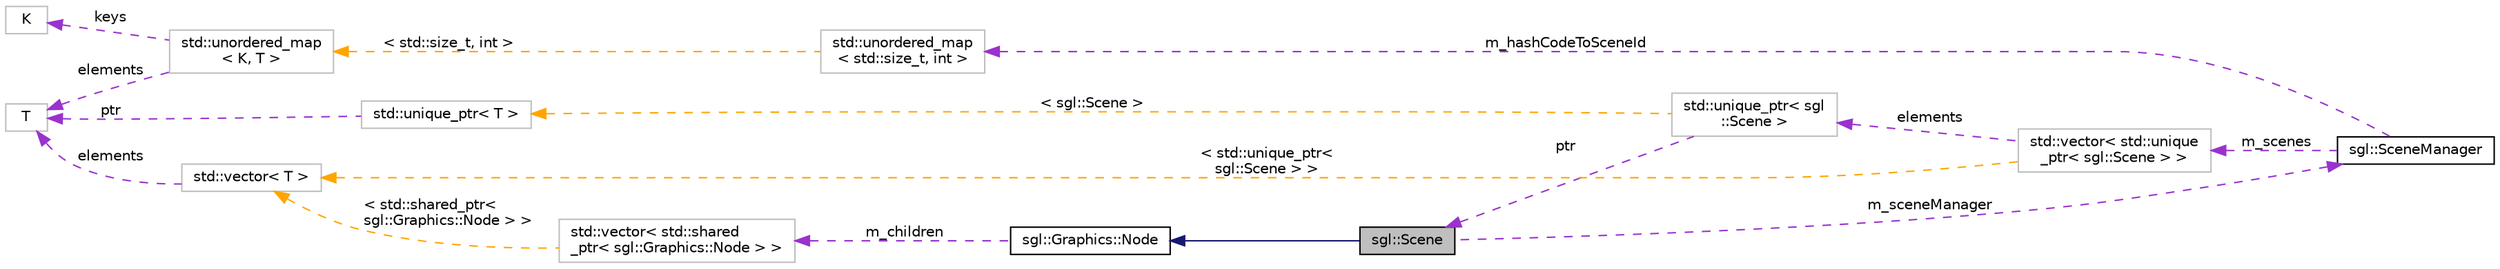 digraph "sgl::Scene"
{
 // INTERACTIVE_SVG=YES
  edge [fontname="Helvetica",fontsize="10",labelfontname="Helvetica",labelfontsize="10"];
  node [fontname="Helvetica",fontsize="10",shape=record];
  rankdir="LR";
  Node1 [label="sgl::Scene",height=0.2,width=0.4,color="black", fillcolor="grey75", style="filled", fontcolor="black"];
  Node2 -> Node1 [dir="back",color="midnightblue",fontsize="10",style="solid",fontname="Helvetica"];
  Node2 [label="sgl::Graphics::Node",height=0.2,width=0.4,color="black", fillcolor="white", style="filled",URL="$dc/dee/classsgl_1_1Graphics_1_1Node.html",tooltip="Abstract base class for a scene graph node. "];
  Node3 -> Node2 [dir="back",color="darkorchid3",fontsize="10",style="dashed",label=" m_children" ,fontname="Helvetica"];
  Node3 [label="std::vector\< std::shared\l_ptr\< sgl::Graphics::Node \> \>",height=0.2,width=0.4,color="grey75", fillcolor="white", style="filled"];
  Node4 -> Node3 [dir="back",color="orange",fontsize="10",style="dashed",label=" \< std::shared_ptr\<\l sgl::Graphics::Node \> \>" ,fontname="Helvetica"];
  Node4 [label="std::vector\< T \>",height=0.2,width=0.4,color="grey75", fillcolor="white", style="filled",tooltip="STL class. "];
  Node5 -> Node4 [dir="back",color="darkorchid3",fontsize="10",style="dashed",label=" elements" ,fontname="Helvetica"];
  Node5 [label="T",height=0.2,width=0.4,color="grey75", fillcolor="white", style="filled"];
  Node6 -> Node1 [dir="back",color="darkorchid3",fontsize="10",style="dashed",label=" m_sceneManager" ,fontname="Helvetica"];
  Node6 [label="sgl::SceneManager",height=0.2,width=0.4,color="black", fillcolor="white", style="filled",URL="$de/dd2/classsgl_1_1SceneManager.html",tooltip="Scene manager, in charge of creating, handling and destroying scenes. "];
  Node7 -> Node6 [dir="back",color="darkorchid3",fontsize="10",style="dashed",label=" m_hashCodeToSceneId" ,fontname="Helvetica"];
  Node7 [label="std::unordered_map\l\< std::size_t, int \>",height=0.2,width=0.4,color="grey75", fillcolor="white", style="filled"];
  Node8 -> Node7 [dir="back",color="orange",fontsize="10",style="dashed",label=" \< std::size_t, int \>" ,fontname="Helvetica"];
  Node8 [label="std::unordered_map\l\< K, T \>",height=0.2,width=0.4,color="grey75", fillcolor="white", style="filled",tooltip="STL class. "];
  Node9 -> Node8 [dir="back",color="darkorchid3",fontsize="10",style="dashed",label=" keys" ,fontname="Helvetica"];
  Node9 [label="K",height=0.2,width=0.4,color="grey75", fillcolor="white", style="filled"];
  Node5 -> Node8 [dir="back",color="darkorchid3",fontsize="10",style="dashed",label=" elements" ,fontname="Helvetica"];
  Node10 -> Node6 [dir="back",color="darkorchid3",fontsize="10",style="dashed",label=" m_scenes" ,fontname="Helvetica"];
  Node10 [label="std::vector\< std::unique\l_ptr\< sgl::Scene \> \>",height=0.2,width=0.4,color="grey75", fillcolor="white", style="filled"];
  Node11 -> Node10 [dir="back",color="darkorchid3",fontsize="10",style="dashed",label=" elements" ,fontname="Helvetica"];
  Node11 [label="std::unique_ptr\< sgl\l::Scene \>",height=0.2,width=0.4,color="grey75", fillcolor="white", style="filled"];
  Node1 -> Node11 [dir="back",color="darkorchid3",fontsize="10",style="dashed",label=" ptr" ,fontname="Helvetica"];
  Node12 -> Node11 [dir="back",color="orange",fontsize="10",style="dashed",label=" \< sgl::Scene \>" ,fontname="Helvetica"];
  Node12 [label="std::unique_ptr\< T \>",height=0.2,width=0.4,color="grey75", fillcolor="white", style="filled",tooltip="STL class. "];
  Node5 -> Node12 [dir="back",color="darkorchid3",fontsize="10",style="dashed",label=" ptr" ,fontname="Helvetica"];
  Node4 -> Node10 [dir="back",color="orange",fontsize="10",style="dashed",label=" \< std::unique_ptr\<\l sgl::Scene \> \>" ,fontname="Helvetica"];
}
